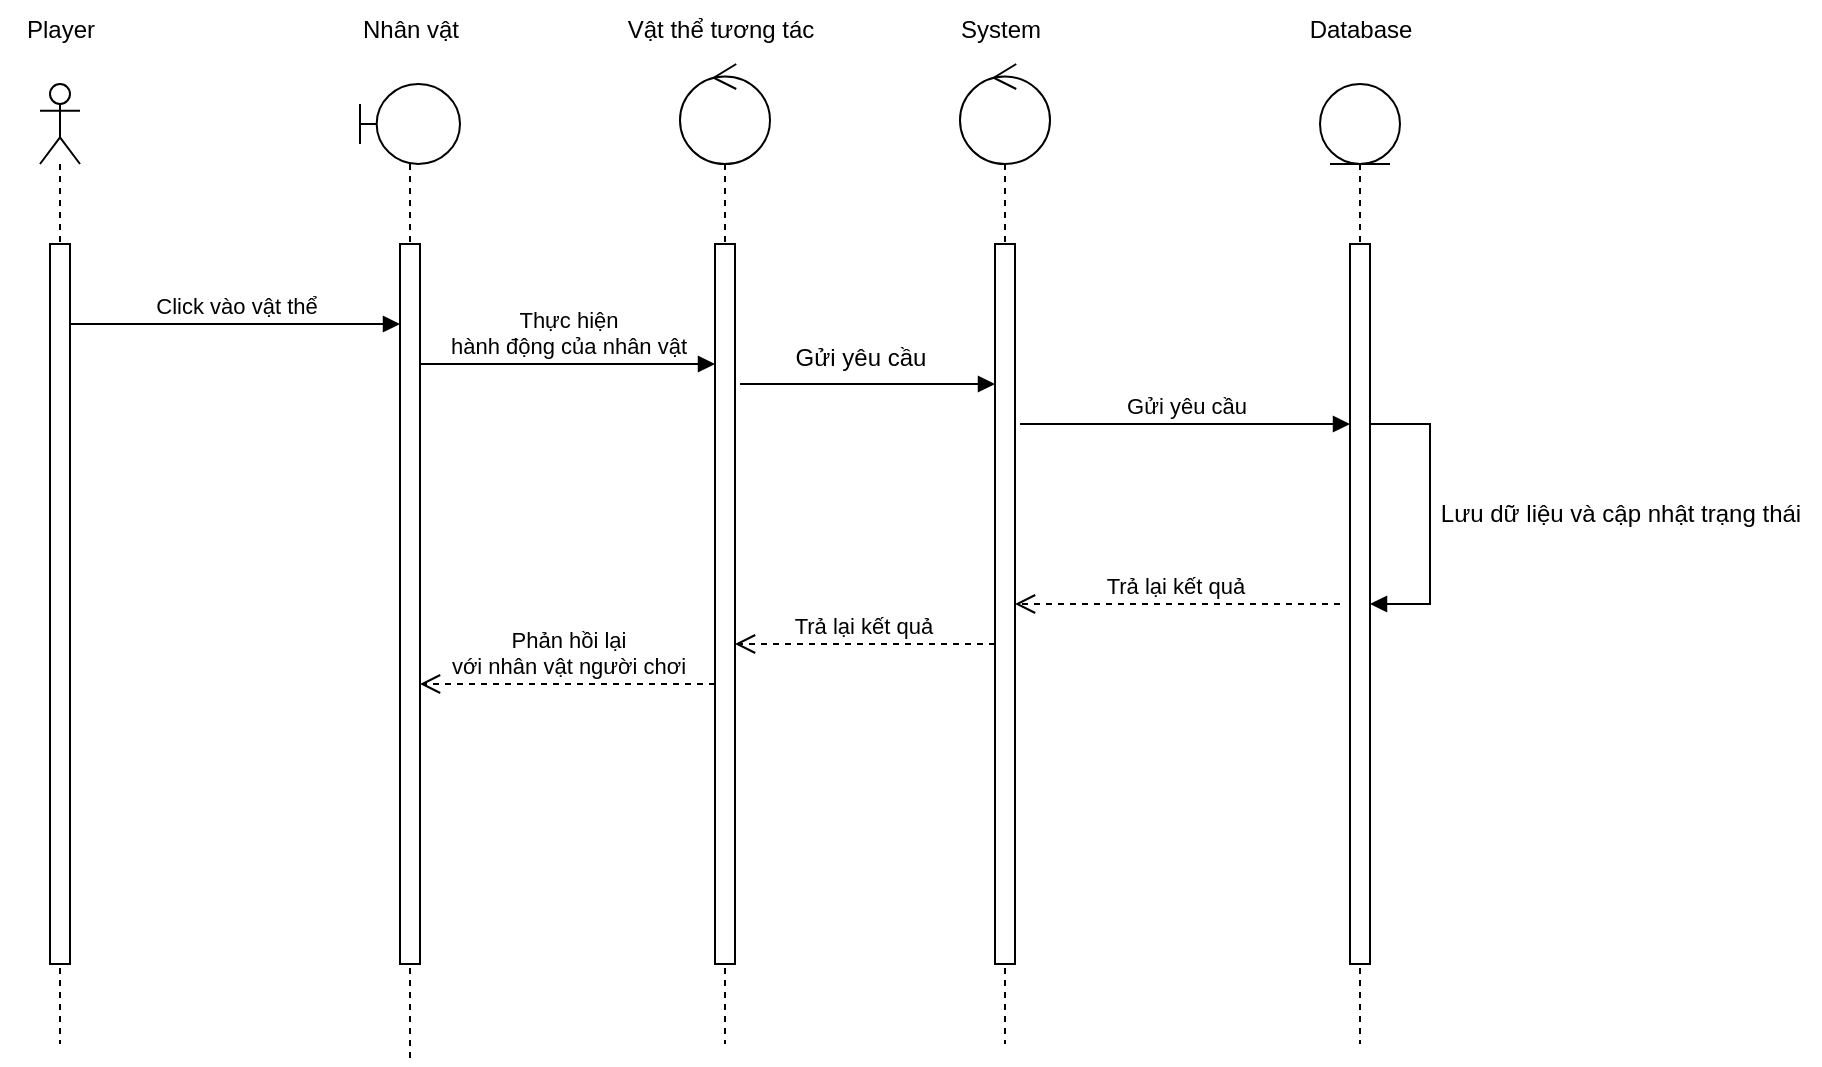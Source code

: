 <mxfile version="22.1.11" type="github">
  <diagram name="Page-1" id="HnEne3nZFIj_RL-T22AS">
    <mxGraphModel dx="1288" dy="559" grid="1" gridSize="10" guides="1" tooltips="1" connect="1" arrows="1" fold="1" page="1" pageScale="1" pageWidth="850" pageHeight="1100" math="0" shadow="0">
      <root>
        <mxCell id="0" />
        <mxCell id="1" parent="0" />
        <mxCell id="R6ZSA7eraBSv-Gnlj9Ai-1" value="" style="shape=umlLifeline;perimeter=lifelinePerimeter;whiteSpace=wrap;html=1;container=1;dropTarget=0;collapsible=0;recursiveResize=0;outlineConnect=0;portConstraint=eastwest;newEdgeStyle={&quot;curved&quot;:0,&quot;rounded&quot;:0};participant=umlActor;" vertex="1" parent="1">
          <mxGeometry x="120" y="120" width="20" height="480" as="geometry" />
        </mxCell>
        <mxCell id="R6ZSA7eraBSv-Gnlj9Ai-18" value="" style="html=1;points=[[0,0,0,0,5],[0,1,0,0,-5],[1,0,0,0,5],[1,1,0,0,-5]];perimeter=orthogonalPerimeter;outlineConnect=0;targetShapes=umlLifeline;portConstraint=eastwest;newEdgeStyle={&quot;curved&quot;:0,&quot;rounded&quot;:0};" vertex="1" parent="R6ZSA7eraBSv-Gnlj9Ai-1">
          <mxGeometry x="5" y="80" width="10" height="360" as="geometry" />
        </mxCell>
        <mxCell id="R6ZSA7eraBSv-Gnlj9Ai-2" value="" style="shape=umlLifeline;perimeter=lifelinePerimeter;whiteSpace=wrap;html=1;container=1;dropTarget=0;collapsible=0;recursiveResize=0;outlineConnect=0;portConstraint=eastwest;newEdgeStyle={&quot;curved&quot;:0,&quot;rounded&quot;:0};participant=umlBoundary;" vertex="1" parent="1">
          <mxGeometry x="280" y="120" width="50" height="490" as="geometry" />
        </mxCell>
        <mxCell id="R6ZSA7eraBSv-Gnlj9Ai-19" value="" style="html=1;points=[[0,0,0,0,5],[0,1,0,0,-5],[1,0,0,0,5],[1,1,0,0,-5]];perimeter=orthogonalPerimeter;outlineConnect=0;targetShapes=umlLifeline;portConstraint=eastwest;newEdgeStyle={&quot;curved&quot;:0,&quot;rounded&quot;:0};" vertex="1" parent="R6ZSA7eraBSv-Gnlj9Ai-2">
          <mxGeometry x="20" y="80" width="10" height="360" as="geometry" />
        </mxCell>
        <mxCell id="R6ZSA7eraBSv-Gnlj9Ai-3" value="" style="shape=umlLifeline;perimeter=lifelinePerimeter;whiteSpace=wrap;html=1;container=1;dropTarget=0;collapsible=0;recursiveResize=0;outlineConnect=0;portConstraint=eastwest;newEdgeStyle={&quot;curved&quot;:0,&quot;rounded&quot;:0};participant=umlControl;size=50;" vertex="1" parent="1">
          <mxGeometry x="440" y="110" width="45" height="490" as="geometry" />
        </mxCell>
        <mxCell id="R6ZSA7eraBSv-Gnlj9Ai-21" value="" style="html=1;points=[[0,0,0,0,5],[0,1,0,0,-5],[1,0,0,0,5],[1,1,0,0,-5]];perimeter=orthogonalPerimeter;outlineConnect=0;targetShapes=umlLifeline;portConstraint=eastwest;newEdgeStyle={&quot;curved&quot;:0,&quot;rounded&quot;:0};" vertex="1" parent="R6ZSA7eraBSv-Gnlj9Ai-3">
          <mxGeometry x="17.5" y="90" width="10" height="360" as="geometry" />
        </mxCell>
        <mxCell id="R6ZSA7eraBSv-Gnlj9Ai-4" value="" style="shape=umlLifeline;perimeter=lifelinePerimeter;whiteSpace=wrap;html=1;container=1;dropTarget=0;collapsible=0;recursiveResize=0;outlineConnect=0;portConstraint=eastwest;newEdgeStyle={&quot;curved&quot;:0,&quot;rounded&quot;:0};participant=umlControl;size=50;" vertex="1" parent="1">
          <mxGeometry x="580" y="110" width="45" height="490" as="geometry" />
        </mxCell>
        <mxCell id="R6ZSA7eraBSv-Gnlj9Ai-20" value="" style="html=1;points=[[0,0,0,0,5],[0,1,0,0,-5],[1,0,0,0,5],[1,1,0,0,-5]];perimeter=orthogonalPerimeter;outlineConnect=0;targetShapes=umlLifeline;portConstraint=eastwest;newEdgeStyle={&quot;curved&quot;:0,&quot;rounded&quot;:0};" vertex="1" parent="R6ZSA7eraBSv-Gnlj9Ai-4">
          <mxGeometry x="17.5" y="90" width="10" height="360" as="geometry" />
        </mxCell>
        <mxCell id="R6ZSA7eraBSv-Gnlj9Ai-6" value="" style="shape=umlLifeline;perimeter=lifelinePerimeter;whiteSpace=wrap;html=1;container=1;dropTarget=0;collapsible=0;recursiveResize=0;outlineConnect=0;portConstraint=eastwest;newEdgeStyle={&quot;curved&quot;:0,&quot;rounded&quot;:0};participant=umlEntity;" vertex="1" parent="1">
          <mxGeometry x="760" y="120" width="40" height="480" as="geometry" />
        </mxCell>
        <mxCell id="R6ZSA7eraBSv-Gnlj9Ai-22" value="" style="html=1;points=[[0,0,0,0,5],[0,1,0,0,-5],[1,0,0,0,5],[1,1,0,0,-5]];perimeter=orthogonalPerimeter;outlineConnect=0;targetShapes=umlLifeline;portConstraint=eastwest;newEdgeStyle={&quot;curved&quot;:0,&quot;rounded&quot;:0};" vertex="1" parent="R6ZSA7eraBSv-Gnlj9Ai-6">
          <mxGeometry x="15" y="80" width="10" height="360" as="geometry" />
        </mxCell>
        <mxCell id="R6ZSA7eraBSv-Gnlj9Ai-7" value="Player" style="text;html=1;align=center;verticalAlign=middle;resizable=0;points=[];autosize=1;strokeColor=none;fillColor=none;" vertex="1" parent="1">
          <mxGeometry x="100" y="78" width="60" height="30" as="geometry" />
        </mxCell>
        <mxCell id="R6ZSA7eraBSv-Gnlj9Ai-14" value="Nhân vật&lt;br&gt;" style="text;html=1;align=center;verticalAlign=middle;resizable=0;points=[];autosize=1;strokeColor=none;fillColor=none;" vertex="1" parent="1">
          <mxGeometry x="270" y="78" width="70" height="30" as="geometry" />
        </mxCell>
        <mxCell id="R6ZSA7eraBSv-Gnlj9Ai-15" value="Vật thể tương tác" style="text;html=1;align=center;verticalAlign=middle;resizable=0;points=[];autosize=1;strokeColor=none;fillColor=none;" vertex="1" parent="1">
          <mxGeometry x="400" y="78" width="120" height="30" as="geometry" />
        </mxCell>
        <mxCell id="R6ZSA7eraBSv-Gnlj9Ai-16" value="System" style="text;html=1;align=center;verticalAlign=middle;resizable=0;points=[];autosize=1;strokeColor=none;fillColor=none;" vertex="1" parent="1">
          <mxGeometry x="570" y="78" width="60" height="30" as="geometry" />
        </mxCell>
        <mxCell id="R6ZSA7eraBSv-Gnlj9Ai-17" value="Database" style="text;html=1;align=center;verticalAlign=middle;resizable=0;points=[];autosize=1;strokeColor=none;fillColor=none;" vertex="1" parent="1">
          <mxGeometry x="745" y="78" width="70" height="30" as="geometry" />
        </mxCell>
        <mxCell id="R6ZSA7eraBSv-Gnlj9Ai-23" value="Click vào vật thể" style="html=1;verticalAlign=bottom;endArrow=block;curved=0;rounded=0;" edge="1" parent="1">
          <mxGeometry width="80" relative="1" as="geometry">
            <mxPoint x="135" y="240.0" as="sourcePoint" />
            <mxPoint x="300" y="240.0" as="targetPoint" />
          </mxGeometry>
        </mxCell>
        <mxCell id="R6ZSA7eraBSv-Gnlj9Ai-24" value="Thực hiện &lt;br&gt;hành động của nhân vật" style="html=1;verticalAlign=bottom;endArrow=block;curved=0;rounded=0;" edge="1" parent="1" target="R6ZSA7eraBSv-Gnlj9Ai-21">
          <mxGeometry width="80" relative="1" as="geometry">
            <mxPoint x="310" y="260" as="sourcePoint" />
            <mxPoint x="390" y="260" as="targetPoint" />
          </mxGeometry>
        </mxCell>
        <mxCell id="R6ZSA7eraBSv-Gnlj9Ai-25" value="" style="html=1;verticalAlign=bottom;endArrow=block;curved=0;rounded=0;" edge="1" parent="1" target="R6ZSA7eraBSv-Gnlj9Ai-20">
          <mxGeometry width="80" relative="1" as="geometry">
            <mxPoint x="470" y="270" as="sourcePoint" />
            <mxPoint x="550" y="270" as="targetPoint" />
          </mxGeometry>
        </mxCell>
        <mxCell id="R6ZSA7eraBSv-Gnlj9Ai-26" value="Gửi yêu cầu" style="text;html=1;align=center;verticalAlign=middle;resizable=0;points=[];autosize=1;strokeColor=none;fillColor=none;" vertex="1" parent="1">
          <mxGeometry x="485" y="242" width="90" height="30" as="geometry" />
        </mxCell>
        <mxCell id="R6ZSA7eraBSv-Gnlj9Ai-27" value="Gửi yêu cầu" style="html=1;verticalAlign=bottom;endArrow=block;curved=0;rounded=0;" edge="1" parent="1" target="R6ZSA7eraBSv-Gnlj9Ai-22">
          <mxGeometry width="80" relative="1" as="geometry">
            <mxPoint x="610" y="290" as="sourcePoint" />
            <mxPoint x="690" y="290" as="targetPoint" />
          </mxGeometry>
        </mxCell>
        <mxCell id="R6ZSA7eraBSv-Gnlj9Ai-29" value="" style="html=1;align=left;spacingLeft=2;endArrow=block;rounded=0;edgeStyle=orthogonalEdgeStyle;curved=0;rounded=0;" edge="1" target="R6ZSA7eraBSv-Gnlj9Ai-22" parent="1">
          <mxGeometry relative="1" as="geometry">
            <mxPoint x="785" y="290" as="sourcePoint" />
            <Array as="points">
              <mxPoint x="815" y="290" />
              <mxPoint x="815" y="380" />
            </Array>
            <mxPoint x="790" y="320" as="targetPoint" />
          </mxGeometry>
        </mxCell>
        <mxCell id="R6ZSA7eraBSv-Gnlj9Ai-30" value="Lưu dữ liệu và cập nhật trạng thái" style="text;html=1;align=center;verticalAlign=middle;resizable=0;points=[];autosize=1;strokeColor=none;fillColor=none;" vertex="1" parent="1">
          <mxGeometry x="810" y="320" width="200" height="30" as="geometry" />
        </mxCell>
        <mxCell id="R6ZSA7eraBSv-Gnlj9Ai-31" value="Trả lại kết quả&amp;nbsp;" style="html=1;verticalAlign=bottom;endArrow=open;dashed=1;endSize=8;curved=0;rounded=0;" edge="1" parent="1" target="R6ZSA7eraBSv-Gnlj9Ai-20">
          <mxGeometry relative="1" as="geometry">
            <mxPoint x="770" y="380" as="sourcePoint" />
            <mxPoint x="690" y="380" as="targetPoint" />
          </mxGeometry>
        </mxCell>
        <mxCell id="R6ZSA7eraBSv-Gnlj9Ai-32" value="Trả lại kết quả&amp;nbsp;" style="html=1;verticalAlign=bottom;endArrow=open;dashed=1;endSize=8;curved=0;rounded=0;" edge="1" parent="1" source="R6ZSA7eraBSv-Gnlj9Ai-20" target="R6ZSA7eraBSv-Gnlj9Ai-21">
          <mxGeometry relative="1" as="geometry">
            <mxPoint x="590" y="400" as="sourcePoint" />
            <mxPoint x="480" y="380" as="targetPoint" />
            <Array as="points">
              <mxPoint x="530" y="400" />
            </Array>
          </mxGeometry>
        </mxCell>
        <mxCell id="R6ZSA7eraBSv-Gnlj9Ai-33" value="Phản hồi lại &lt;br&gt;với nhân vật người chơi" style="html=1;verticalAlign=bottom;endArrow=open;dashed=1;endSize=8;curved=0;rounded=0;" edge="1" parent="1">
          <mxGeometry relative="1" as="geometry">
            <mxPoint x="457.5" y="420" as="sourcePoint" />
            <mxPoint x="310" y="420" as="targetPoint" />
            <Array as="points">
              <mxPoint x="390" y="420" />
            </Array>
          </mxGeometry>
        </mxCell>
      </root>
    </mxGraphModel>
  </diagram>
</mxfile>
